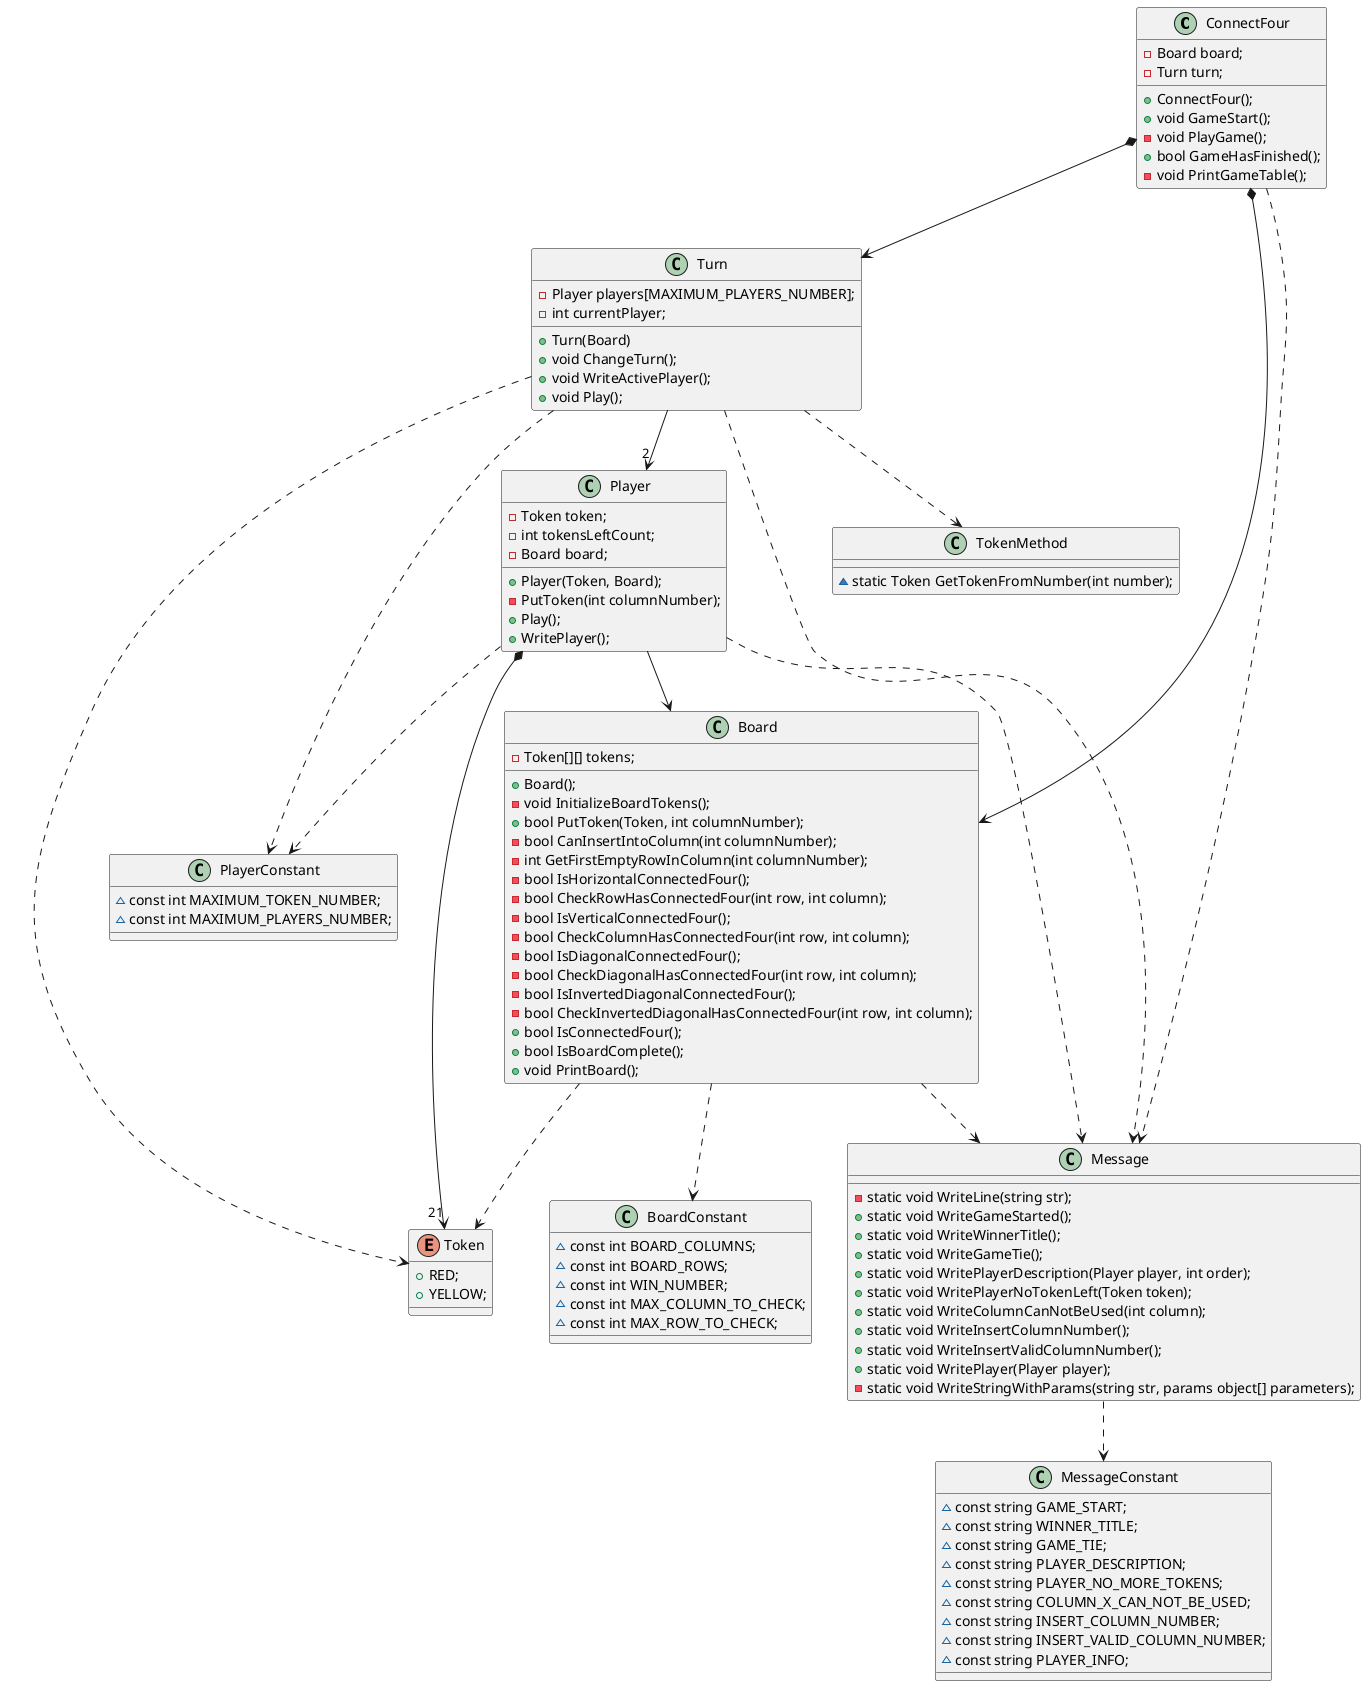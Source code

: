 @startuml


class ConnectFour{
  - Board board;
  - Turn turn;
  + ConnectFour();
  + void GameStart();
  - void PlayGame();
  + bool GameHasFinished();
  - void PrintGameTable();
}
class Turn{
  - Player players[MAXIMUM_PLAYERS_NUMBER];
  - int currentPlayer;
  + Turn(Board)
  + void ChangeTurn();
  + void WriteActivePlayer();
  + void Play();
}
class Player{
  - Token token;
  - int tokensLeftCount;
  - Board board;
  + Player(Token, Board);
  - PutToken(int columnNumber);
  + Play();
  + WritePlayer();
}
class Board{
  - Token[][] tokens;
  + Board();
  - void InitializeBoardTokens();
  + bool PutToken(Token, int columnNumber);
  - bool CanInsertIntoColumn(int columnNumber);
  - int GetFirstEmptyRowInColumn(int columnNumber);
  - bool IsHorizontalConnectedFour();
  - bool CheckRowHasConnectedFour(int row, int column);
  - bool IsVerticalConnectedFour();
  - bool CheckColumnHasConnectedFour(int row, int column);
  - bool IsDiagonalConnectedFour();
  - bool CheckDiagonalHasConnectedFour(int row, int column);
  - bool IsInvertedDiagonalConnectedFour();
  - bool CheckInvertedDiagonalHasConnectedFour(int row, int column);
  + bool IsConnectedFour();
  + bool IsBoardComplete();
  + void PrintBoard();
}
class BoardConstant{
  ~ const int BOARD_COLUMNS;
  ~ const int BOARD_ROWS;
  ~ const int WIN_NUMBER;
  ~ const int MAX_COLUMN_TO_CHECK;
  ~ const int MAX_ROW_TO_CHECK;
}
class PlayerConstant{
  ~ const int MAXIMUM_TOKEN_NUMBER;
  ~ const int MAXIMUM_PLAYERS_NUMBER;
}
enum Token{
  + RED;
  + YELLOW;
}
static class TokenMethod{
  ~ static Token GetTokenFromNumber(int number);
}
static class MessageConstant{
  ~const string GAME_START;
  ~ const string WINNER_TITLE;
  ~ const string GAME_TIE;
  ~ const string PLAYER_DESCRIPTION;
  ~ const string PLAYER_NO_MORE_TOKENS;
  ~ const string COLUMN_X_CAN_NOT_BE_USED;
  ~ const string INSERT_COLUMN_NUMBER;
  ~ const string INSERT_VALID_COLUMN_NUMBER;
  ~ const string PLAYER_INFO;
}
static class Message{
  - static void WriteLine(string str);
  + static void WriteGameStarted();
  + static void WriteWinnerTitle();
  + static void WriteGameTie();
  + static void WritePlayerDescription(Player player, int order);
  + static void WritePlayerNoTokenLeft(Token token);
  + static void WriteColumnCanNotBeUsed(int column);
  + static void WriteInsertColumnNumber();
  + static void WriteInsertValidColumnNumber();
  + static void WritePlayer(Player player);
  - static void WriteStringWithParams(string str, params object[] parameters);
}
ConnectFour  *-down-> Board 
ConnectFour *-down-> Turn
Turn -down-> "2" Player
Turn .down.> Token
Player  *-down-> "21" Token
Player --> Board
Board ..>Token
Board ..>BoardConstant
Player ..> PlayerConstant
Turn ..> PlayerConstant
Turn ..> TokenMethod
Message ..> MessageConstant
ConnectFour ..> Message
Board ..> Message
Turn ..> Message
Player ..> Message
@enduml
